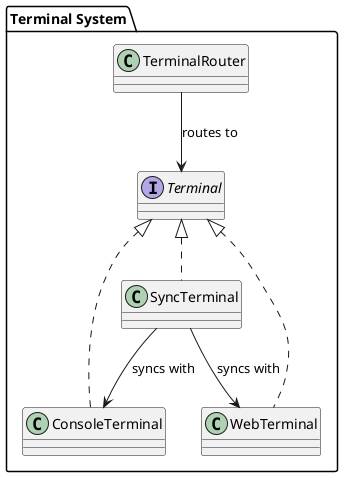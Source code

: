     @startuml

    package "Terminal System" {
        interface "Terminal" as TerminalInterface
        class "ConsoleTerminal" as CT
        class "WebTerminal" as WT
        class "TerminalRouter" as TR
        class "SyncTerminal" as ST
    }

    TerminalInterface <|.. CT
    TerminalInterface <|.. WT
    TerminalInterface <|.. ST
    TR --> TerminalInterface : routes to
    ST --> CT : syncs with
    ST --> WT : syncs with

    @enduml
